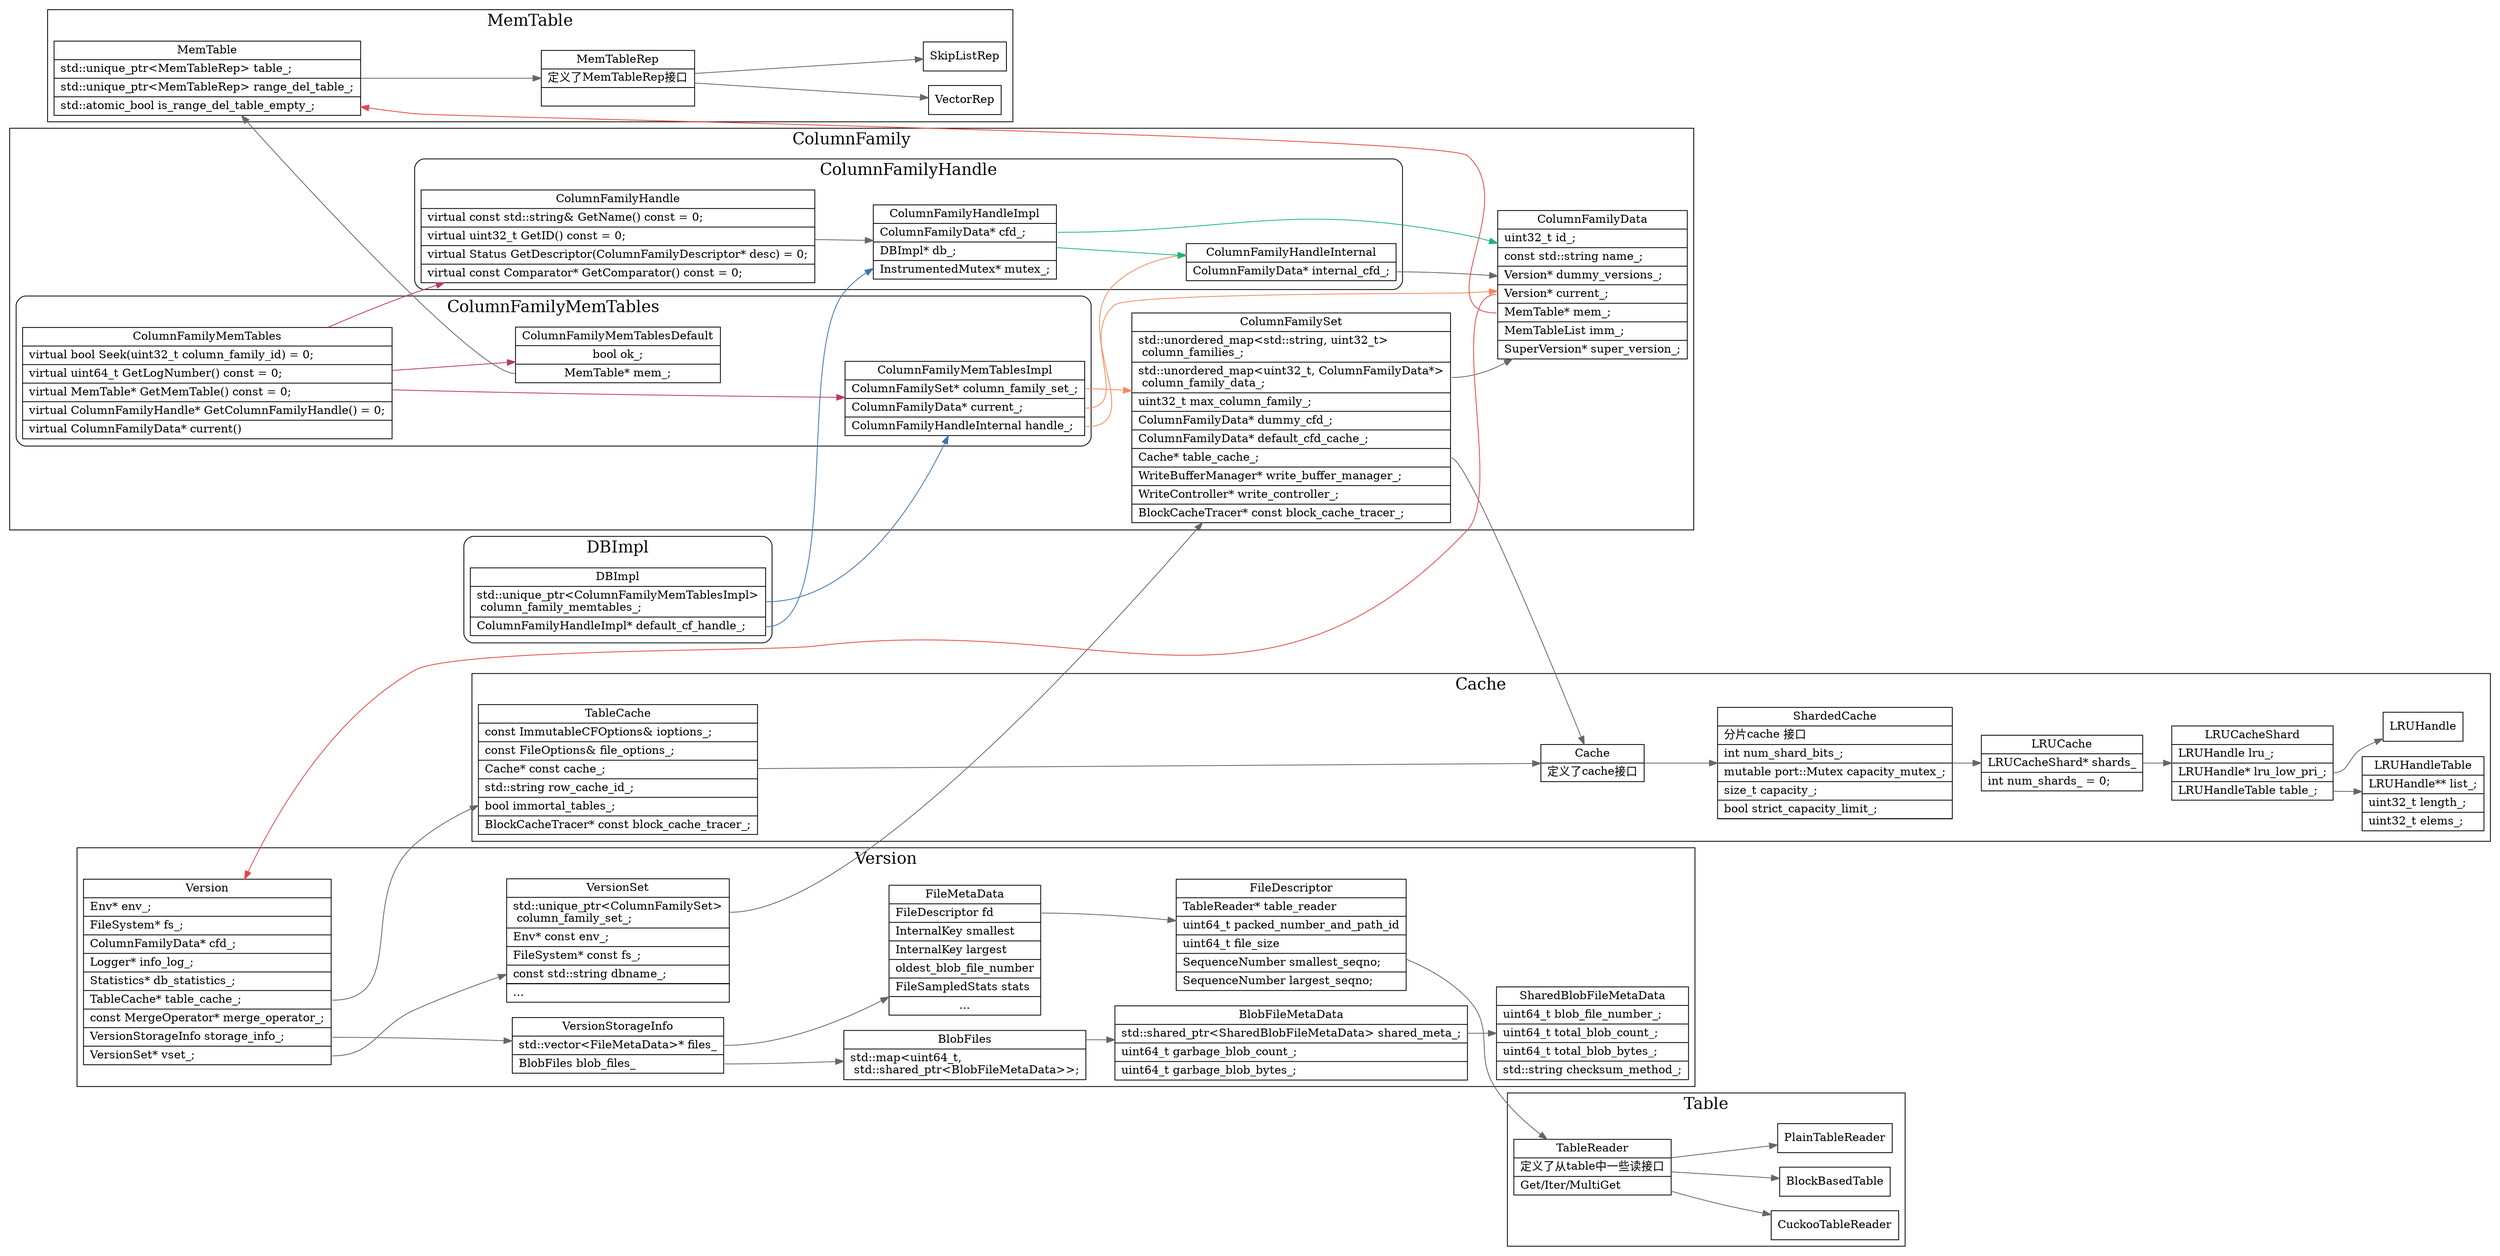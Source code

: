 digraph ColumnFamily {
  node[shape=box;];
  newrank=true;
  rankdir=LR;
  edge[weight=5;color=gray40];
//  splines = ortho;


  subgraph cluster_MemTable {
    graph[label="MemTable";fontsize=20;];
    MemTable[
      shape="record";
      label="{{
        MemTable|
          std::unique_ptr\<MemTableRep\> table_;\l|
          std::unique_ptr\<MemTableRep\> range_del_table_;\l|
          std::atomic_bool is_range_del_table_empty_;\l
      }}";
    ];
    MemTable -> MemTableRep;
    MemTableRep[shape="record";
      label="{{
        MemTableRep|
        定义了MemTableRep接口\l|
      }}";
    ];
    MemTableRep -> {
      VectorRep;
      SkipListRep;
    }
  }

  subgraph cluster_Cache {
    graph[label="Cache";fontsize=20;];
    TableCache[shape="record";
      label="{{
        TableCache|
          const ImmutableCFOptions& ioptions_;\l|
          const FileOptions& file_options_;\l|
          <Cache> Cache* const cache_;\l|
          std::string row_cache_id_;\l|
          bool immortal_tables_;\l|
          BlockCacheTracer* const block_cache_tracer_;\l
      }}";
    ];
    TableCache -> Cache;
    Cache[shape="record";
      label="{{
        Cache|
        定义了cache接口
      }}";
    ];

    Cache -> ShardedCache;

    ShardedCache[shape="record";
      label="{{
        ShardedCache|
        分片cache 接口\l|
        int num_shard_bits_;\l|
        mutable port::Mutex capacity_mutex_;\l|
        size_t capacity_;\l|
        bool strict_capacity_limit_;\l|
        std::atomic<uint64_t> last_id_;\l
      }}";
    ];
    ShardedCache -> LRUCache;
    LRUCache[shape="record";
      label="{{
        LRUCache|
          <LRUCacheShard> LRUCacheShard* shards_\l|
        int num_shards_ = 0;\l
      }}";
    ];
    LRUCache:LRUCacheShard -> LRUCacheShard;
    LRUCacheShard[shape="record";
      label="{{
        LRUCacheShard|
          LRUHandle lru_;\l|
          <LRUHandle> LRUHandle* lru_low_pri_;\l|
          <LRUHandleTable> LRUHandleTable table_;\l
      }}";
    ];
    LRUCacheShard:LRUHandleTable -> LRUHandleTable;
    LRUCacheShard:LRUHandle -> LRUHandle;
    LRUHandleTable[shape="record";
      label="{{
        LRUHandleTable|
          LRUHandle** list_;\l|
          uint32_t length_;\l|
          uint32_t elems_;\l
      }}";
    ];
  }

  subgraph cluster_Table {
    graph[label="Table";fontsize=20;];
    TableReader[shape="record";
      label="{{
       TableReader|
       定义了从table中一些读接口\l|
       Get/Iter/MultiGet\l
     }}"];
    TableReader -> {
      BlockBasedTable;
      PlainTableReader;
      CuckooTableReader
    };
  }

  subgraph cluster_Version {
    graph[label="Version";fontsize=20;];
    Version[shape="record";
      label="{{
        Version|
          Env* env_;\l|
          FileSystem* fs_;\l|
          ColumnFamilyData* cfd_;\l|
          Logger* info_log_;\l|
          Statistics* db_statistics_;\l|
          <TableCache> TableCache* table_cache_;\l|
          const MergeOperator* merge_operator_;\l|
          <VesionStorageInfo> VersionStorageInfo storage_info_;\l|
          <VersionSet> VersionSet* vset_;\l
      }}";
    ];
    Version:TableCache -> TableCache;
    Version:VersionSet -> VersionSet;
    Version:VesionStorageInfo -> VersionStorageInfo;
    
    VersionStorageInfo[shape="record";
      label="{{
        VersionStorageInfo|
        <FileMetaData> std::vector\<FileMetaData\>* files_\l|
        <BlobFiles> BlobFiles blob_files_\l
      }}";
    ];
    VersionStorageInfo:FileMetaData -> FileMetaData;
    VersionStorageInfo:BlobFiles -> BlobFiles;

    FileMetaData[shape="record";
      label="{{
        FileMetaData|
          <FileDescriptor> FileDescriptor fd\l|
          InternalKey smallest\l|
          InternalKey largest\l|
          oldest_blob_file_number\l|
          FileSampledStats stats\l|
          ...
      }}";
    ];
    FileMetaData:FileDescriptor -> FileDescriptor;
    FileDescriptor[shape="record";
      label="{{
        FileDescriptor|
        <TableReader> TableReader* table_reader\l|
        uint64_t packed_number_and_path_id\l|
        uint64_t file_size\l|
        SequenceNumber smallest_seqno;\l|
        SequenceNumber largest_seqno;\l
      }}";
    ];
    FileDescriptor -> TableReader;
    BlobFiles[shape="record";
      label="{{
        <BlobFileMetaData> BlobFiles|
          std::map\<uint64_t,\l 
          std::shared_ptr\<BlobFileMetaData\>\>;
      }}";
    ];
    BlobFiles:BlobFileMetaData -> BlobFileMetaData;
    BlobFileMetaData[shape="record";
      label="{{
        BlobFileMetaData|
          <SharedBlobFileMetaData> std::shared_ptr\<SharedBlobFileMetaData\> shared_meta_;\l|
          uint64_t garbage_blob_count_;\l|
          uint64_t garbage_blob_bytes_;\l
      }}";
    ];
    BlobFileMetaData:SharedBlobFileMetaData -> SharedBlobFileMetaData;
    SharedBlobFileMetaData[shape="record";
      label="{{
        SharedBlobFileMetaData|
        uint64_t blob_file_number_;\l|
        uint64_t total_blob_count_;\l|
        uint64_t total_blob_bytes_;\l|
        std::string checksum_method_;\l
      }}";
    ];
    VersionSet[
      shape="record";
      label="{{
        VersionSet|
          <ColumnFamilySet> std::unique_ptr\<ColumnFamilySet\>\l column_family_set_;\l|
          Env* const env_;\l|
          FileSystem* const fs_;\l|
          const std::string dbname_;\l|
          std::atomic<uint64_t> last_sequence_;\l|
          std::deque<ManifestWriter*> manifest_writers_;\l|
          ...\l
      }}";
    ];
  }
  VersionSet:ColumnFamilySet -> ColumnFamilySet;
  subgraph cluster_ColumnFamily {
    graph[label="ColumnFamily";fontsize=20;];
    ColumnFamilyMemTables[
      shape="record";
      label="{{
        ColumnFamilyMemTables|
          virtual bool Seek(uint32_t column_family_id) = 0;\l|
          virtual uint64_t GetLogNumber() const = 0;\l|
          virtual MemTable* GetMemTable() const = 0;\l|
          virtual ColumnFamilyHandle* GetColumnFamilyHandle() = 0;\l|
          virtual ColumnFamilyData* current()\l
      }}";
    ];

    ColumnFamilyMemTables -> {
      ColumnFamilyMemTablesImpl
      ColumnFamilyMemTablesDefault
      ColumnFamilyHandle
    }[color="#b83b5e"];

    ColumnFamilyMemTablesDefault[
      shape="record";
      label="{{
        ColumnFamilyMemTablesDefault|
        bool ok_;|
        <MemTable> MemTable* mem_;
      }}";
    ];
    ColumnFamilyMemTablesDefault:MemTable -> MemTable;

    ColumnFamilyMemTablesImpl[
      shape="record";
      label="{{
        ColumnFamilyMemTablesImpl|
          <ColumnFamilySet> ColumnFamilySet* column_family_set_;\l|
          <ColumnFamilyData> ColumnFamilyData* current_;\l|
          <ColumnFamilyHandleInternal> ColumnFamilyHandleInternal handle_;\l
      }}";
    ];
    ColumnFamilyMemTablesImpl:ColumnFamilySet -> ColumnFamilySet[color="#f08a5d"];
    ColumnFamilyMemTablesImpl:ColumnFamilyData -> ColumnFamilyData[color="#f08a5d"];
    ColumnFamilyMemTablesImpl:ColumnFamilyHandleInternal-> ColumnFamilyHandleInternal[color="#f08a5d"];

    ColumnFamilySet[
      shape="record";
      label="{{
        ColumnFamilySet|
          std::unordered_map\<std::string, uint32_t\>\l column_families_;\l|
          <ColumnFamilyData> std::unordered_map\<uint32_t, ColumnFamilyData*\>\l column_family_data_;\l|
          uint32_t max_column_family_;\l|
          ColumnFamilyData* dummy_cfd_;\l|
          ColumnFamilyData* default_cfd_cache_;\l|
          <Cache> Cache* table_cache_;\l|
          WriteBufferManager* write_buffer_manager_;\l|
          WriteController* write_controller_;\l|
          BlockCacheTracer* const block_cache_tracer_;\l
      }}";
    ];
    ColumnFamilySet:ColumnFamilyData -> ColumnFamilyData;
    ColumnFamilySet:Cache -> Cache;

    ColumnFamilyHandle[
      shape="record";
      label="{{
        ColumnFamilyHandle|
          virtual const std::string& GetName() const = 0;\l|
          virtual uint32_t GetID() const = 0;\l|
          virtual Status GetDescriptor(ColumnFamilyDescriptor* desc) = 0;\l|
          virtual const Comparator* GetComparator() const = 0;\l
      }}";
    ];
    ColumnFamilyHandle -> ColumnFamilyHandleImpl;
    ColumnFamilyHandleImpl[
      shape="record";
      label="{{
        ColumnFamilyHandleImpl|
        <ColumnFamilyData> ColumnFamilyData* cfd_;\l|
        DBImpl* db_;\l|
        InstrumentedMutex* mutex_;\l
      }}";
    ];
    ColumnFamilyHandleImpl -> ColumnFamilyHandleInternal[color="#17b978"];
    ColumnFamilyHandleImpl:ColumnFamilyData -> ColumnFamilyData[color="#17b978"];

    ColumnFamilyHandleInternal[
      shape="record";
      label="{{
        ColumnFamilyHandleInternal|
          <ColumnFamilyData> ColumnFamilyData* internal_cfd_;\l
      }}";
    ];
    ColumnFamilyHandleInternal:ColumnFamilyData -> ColumnFamilyData;

    ColumnFamilyData[
      shape="record";
      label="{{
        ColumnFamilyData|
          uint32_t id_;\l|
          const std::string name_;\l|
          Version* dummy_versions_;\l|
          <Version> Version* current_;\l|
          <MemTable> MemTable* mem_;\l|
          MemTableList imm_;\l|
          SuperVersion* super_version_;\l
      }}";
    ];
    ColumnFamilyData:MemTable -> MemTable[color="#e84545"];
    ColumnFamilyData:Version -> Version[color="#e84545"];

    subgraph cluster_ColumnFamilyHandle {
      graph[label="ColumnFamilyHandle";fontsize=20;style=rounded];
      ColumnFamilyHandle;
      ColumnFamilyHandleInternal;
      ColumnFamilyHandleImpl;
    };
    subgraph cluster_ColumnFamilyMemTables {
      graph[label="ColumnFamilyMemTables";fontsize=20;style=rounded];
      ColumnFamilyMemTables;
      ColumnFamilyMemTablesDefault;
      ColumnFamilyMemTablesImpl;
    };
  }
  subgraph cluster_DBImpl {
    graph[label="DBImpl";fontsize=20;style=rounded];
    DBImpl[
      shape="record";
      label="{{
        DBImpl|
          <ColumnFamilyMemTablesImpl> std::unique_ptr\<ColumnFamilyMemTablesImpl\>\l column_family_memtables_;\l|
          <ColumnFamilyHandleImpl> ColumnFamilyHandleImpl* default_cf_handle_;\l
      }}";
    ];
    DBImpl:ColumnFamilyMemTablesImpl -> ColumnFamilyMemTablesImpl[color="#3f72af"];
    DBImpl:ColumnFamilyHandleImpl -> ColumnFamilyHandleImpl[color="#3f72af"];
  };
  {rank=same;MemTable;ColumnFamilyMemTables;Version;}
  {rank=same;TableCache;VersionStorageInfo}
}

